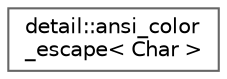 digraph "类继承关系图"
{
 // LATEX_PDF_SIZE
  bgcolor="transparent";
  edge [fontname=Helvetica,fontsize=10,labelfontname=Helvetica,labelfontsize=10];
  node [fontname=Helvetica,fontsize=10,shape=box,height=0.2,width=0.4];
  rankdir="LR";
  Node0 [id="Node000000",label="detail::ansi_color\l_escape\< Char \>",height=0.2,width=0.4,color="grey40", fillcolor="white", style="filled",URL="$structdetail_1_1ansi__color__escape.html",tooltip=" "];
}
